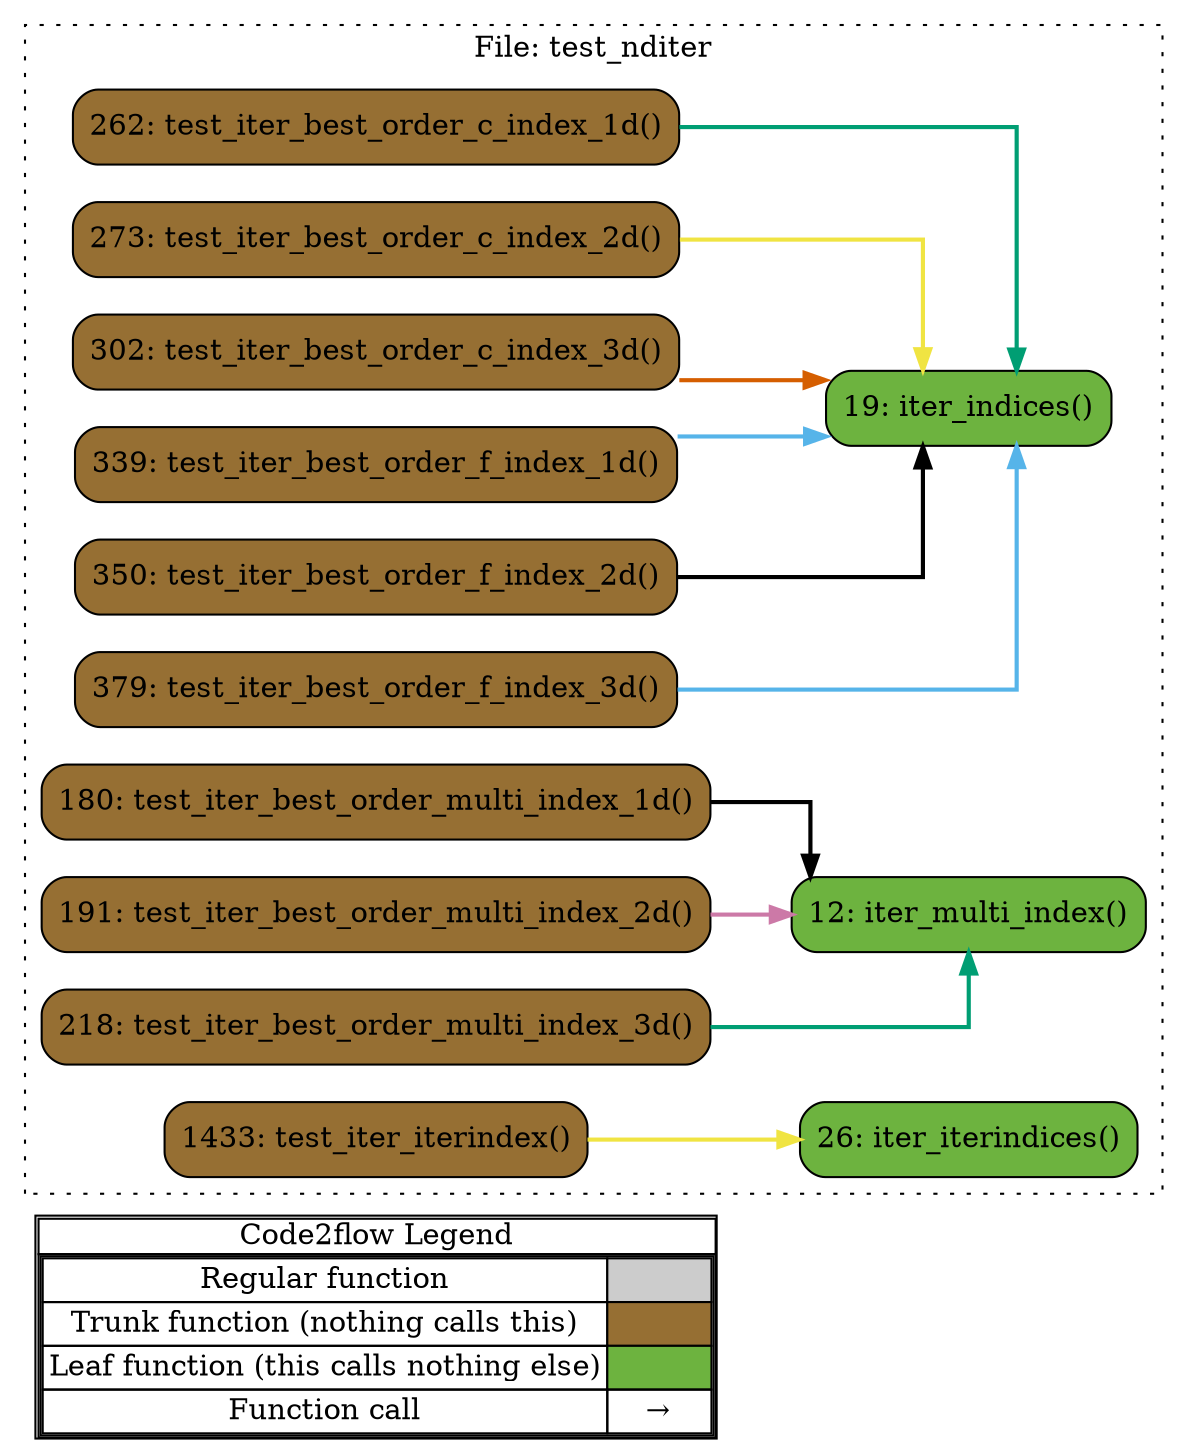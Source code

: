 digraph G {
concentrate=true;
splines="ortho";
rankdir="LR";
subgraph legend{
    rank = min;
    label = "legend";
    Legend [shape=none, margin=0, label = <
        <table cellspacing="0" cellpadding="0" border="1"><tr><td>Code2flow Legend</td></tr><tr><td>
        <table cellspacing="0">
        <tr><td>Regular function</td><td width="50px" bgcolor='#cccccc'></td></tr>
        <tr><td>Trunk function (nothing calls this)</td><td bgcolor='#966F33'></td></tr>
        <tr><td>Leaf function (this calls nothing else)</td><td bgcolor='#6db33f'></td></tr>
        <tr><td>Function call</td><td><font color='black'>&#8594;</font></td></tr>
        </table></td></tr></table>
        >];
}node_65e061e3 [label="19: iter_indices()" name="test_nditer::iter_indices" shape="rect" style="rounded,filled" fillcolor="#6db33f" ];
node_737cb8c2 [label="26: iter_iterindices()" name="test_nditer::iter_iterindices" shape="rect" style="rounded,filled" fillcolor="#6db33f" ];
node_f8ef1671 [label="12: iter_multi_index()" name="test_nditer::iter_multi_index" shape="rect" style="rounded,filled" fillcolor="#6db33f" ];
node_ca8bb90b [label="262: test_iter_best_order_c_index_1d()" name="test_nditer::test_iter_best_order_c_index_1d" shape="rect" style="rounded,filled" fillcolor="#966F33" ];
node_366a18ec [label="273: test_iter_best_order_c_index_2d()" name="test_nditer::test_iter_best_order_c_index_2d" shape="rect" style="rounded,filled" fillcolor="#966F33" ];
node_e719f3de [label="302: test_iter_best_order_c_index_3d()" name="test_nditer::test_iter_best_order_c_index_3d" shape="rect" style="rounded,filled" fillcolor="#966F33" ];
node_7d46ff02 [label="339: test_iter_best_order_f_index_1d()" name="test_nditer::test_iter_best_order_f_index_1d" shape="rect" style="rounded,filled" fillcolor="#966F33" ];
node_4e83f350 [label="350: test_iter_best_order_f_index_2d()" name="test_nditer::test_iter_best_order_f_index_2d" shape="rect" style="rounded,filled" fillcolor="#966F33" ];
node_c16f853a [label="379: test_iter_best_order_f_index_3d()" name="test_nditer::test_iter_best_order_f_index_3d" shape="rect" style="rounded,filled" fillcolor="#966F33" ];
node_28061510 [label="180: test_iter_best_order_multi_index_1d()" name="test_nditer::test_iter_best_order_multi_index_1d" shape="rect" style="rounded,filled" fillcolor="#966F33" ];
node_df201277 [label="191: test_iter_best_order_multi_index_2d()" name="test_nditer::test_iter_best_order_multi_index_2d" shape="rect" style="rounded,filled" fillcolor="#966F33" ];
node_ed92d3f3 [label="218: test_iter_best_order_multi_index_3d()" name="test_nditer::test_iter_best_order_multi_index_3d" shape="rect" style="rounded,filled" fillcolor="#966F33" ];
node_25f15074 [label="1433: test_iter_iterindex()" name="test_nditer::test_iter_iterindex" shape="rect" style="rounded,filled" fillcolor="#966F33" ];
node_ca8bb90b -> node_65e061e3 [color="#009E73" penwidth="2"];
node_ca8bb90b -> node_65e061e3 [color="#009E73" penwidth="2"];
node_366a18ec -> node_65e061e3 [color="#F0E442" penwidth="2"];
node_366a18ec -> node_65e061e3 [color="#F0E442" penwidth="2"];
node_366a18ec -> node_65e061e3 [color="#F0E442" penwidth="2"];
node_366a18ec -> node_65e061e3 [color="#F0E442" penwidth="2"];
node_366a18ec -> node_65e061e3 [color="#F0E442" penwidth="2"];
node_366a18ec -> node_65e061e3 [color="#F0E442" penwidth="2"];
node_366a18ec -> node_65e061e3 [color="#F0E442" penwidth="2"];
node_366a18ec -> node_65e061e3 [color="#F0E442" penwidth="2"];
node_e719f3de -> node_65e061e3 [color="#D55E00" penwidth="2"];
node_e719f3de -> node_65e061e3 [color="#D55E00" penwidth="2"];
node_e719f3de -> node_65e061e3 [color="#D55E00" penwidth="2"];
node_e719f3de -> node_65e061e3 [color="#D55E00" penwidth="2"];
node_e719f3de -> node_65e061e3 [color="#D55E00" penwidth="2"];
node_e719f3de -> node_65e061e3 [color="#D55E00" penwidth="2"];
node_e719f3de -> node_65e061e3 [color="#D55E00" penwidth="2"];
node_e719f3de -> node_65e061e3 [color="#D55E00" penwidth="2"];
node_7d46ff02 -> node_65e061e3 [color="#56B4E9" penwidth="2"];
node_7d46ff02 -> node_65e061e3 [color="#56B4E9" penwidth="2"];
node_4e83f350 -> node_65e061e3 [color="#000000" penwidth="2"];
node_4e83f350 -> node_65e061e3 [color="#000000" penwidth="2"];
node_4e83f350 -> node_65e061e3 [color="#000000" penwidth="2"];
node_4e83f350 -> node_65e061e3 [color="#000000" penwidth="2"];
node_4e83f350 -> node_65e061e3 [color="#000000" penwidth="2"];
node_4e83f350 -> node_65e061e3 [color="#000000" penwidth="2"];
node_4e83f350 -> node_65e061e3 [color="#000000" penwidth="2"];
node_4e83f350 -> node_65e061e3 [color="#000000" penwidth="2"];
node_c16f853a -> node_65e061e3 [color="#56B4E9" penwidth="2"];
node_c16f853a -> node_65e061e3 [color="#56B4E9" penwidth="2"];
node_c16f853a -> node_65e061e3 [color="#56B4E9" penwidth="2"];
node_c16f853a -> node_65e061e3 [color="#56B4E9" penwidth="2"];
node_c16f853a -> node_65e061e3 [color="#56B4E9" penwidth="2"];
node_c16f853a -> node_65e061e3 [color="#56B4E9" penwidth="2"];
node_c16f853a -> node_65e061e3 [color="#56B4E9" penwidth="2"];
node_c16f853a -> node_65e061e3 [color="#56B4E9" penwidth="2"];
node_28061510 -> node_f8ef1671 [color="#000000" penwidth="2"];
node_28061510 -> node_f8ef1671 [color="#000000" penwidth="2"];
node_df201277 -> node_f8ef1671 [color="#CC79A7" penwidth="2"];
node_df201277 -> node_f8ef1671 [color="#CC79A7" penwidth="2"];
node_df201277 -> node_f8ef1671 [color="#CC79A7" penwidth="2"];
node_df201277 -> node_f8ef1671 [color="#CC79A7" penwidth="2"];
node_df201277 -> node_f8ef1671 [color="#CC79A7" penwidth="2"];
node_df201277 -> node_f8ef1671 [color="#CC79A7" penwidth="2"];
node_df201277 -> node_f8ef1671 [color="#CC79A7" penwidth="2"];
node_df201277 -> node_f8ef1671 [color="#CC79A7" penwidth="2"];
node_ed92d3f3 -> node_f8ef1671 [color="#009E73" penwidth="2"];
node_ed92d3f3 -> node_f8ef1671 [color="#009E73" penwidth="2"];
node_ed92d3f3 -> node_f8ef1671 [color="#009E73" penwidth="2"];
node_ed92d3f3 -> node_f8ef1671 [color="#009E73" penwidth="2"];
node_ed92d3f3 -> node_f8ef1671 [color="#009E73" penwidth="2"];
node_ed92d3f3 -> node_f8ef1671 [color="#009E73" penwidth="2"];
node_ed92d3f3 -> node_f8ef1671 [color="#009E73" penwidth="2"];
node_ed92d3f3 -> node_f8ef1671 [color="#009E73" penwidth="2"];
node_25f15074 -> node_737cb8c2 [color="#F0E442" penwidth="2"];
node_25f15074 -> node_737cb8c2 [color="#F0E442" penwidth="2"];
node_25f15074 -> node_737cb8c2 [color="#F0E442" penwidth="2"];
node_25f15074 -> node_737cb8c2 [color="#F0E442" penwidth="2"];
node_25f15074 -> node_737cb8c2 [color="#F0E442" penwidth="2"];
node_25f15074 -> node_737cb8c2 [color="#F0E442" penwidth="2"];
node_25f15074 -> node_737cb8c2 [color="#F0E442" penwidth="2"];
node_25f15074 -> node_737cb8c2 [color="#F0E442" penwidth="2"];
node_25f15074 -> node_737cb8c2 [color="#F0E442" penwidth="2"];
node_25f15074 -> node_737cb8c2 [color="#F0E442" penwidth="2"];
node_25f15074 -> node_737cb8c2 [color="#F0E442" penwidth="2"];
subgraph cluster_4d5e670b {
    node_f8ef1671 node_65e061e3 node_737cb8c2 node_28061510 node_df201277 node_ed92d3f3 node_ca8bb90b node_366a18ec node_e719f3de node_7d46ff02 node_4e83f350 node_c16f853a node_25f15074;
    label="File: test_nditer";
    name="test_nditer";
    style="filled";
    graph[style=dotted];
};
}
